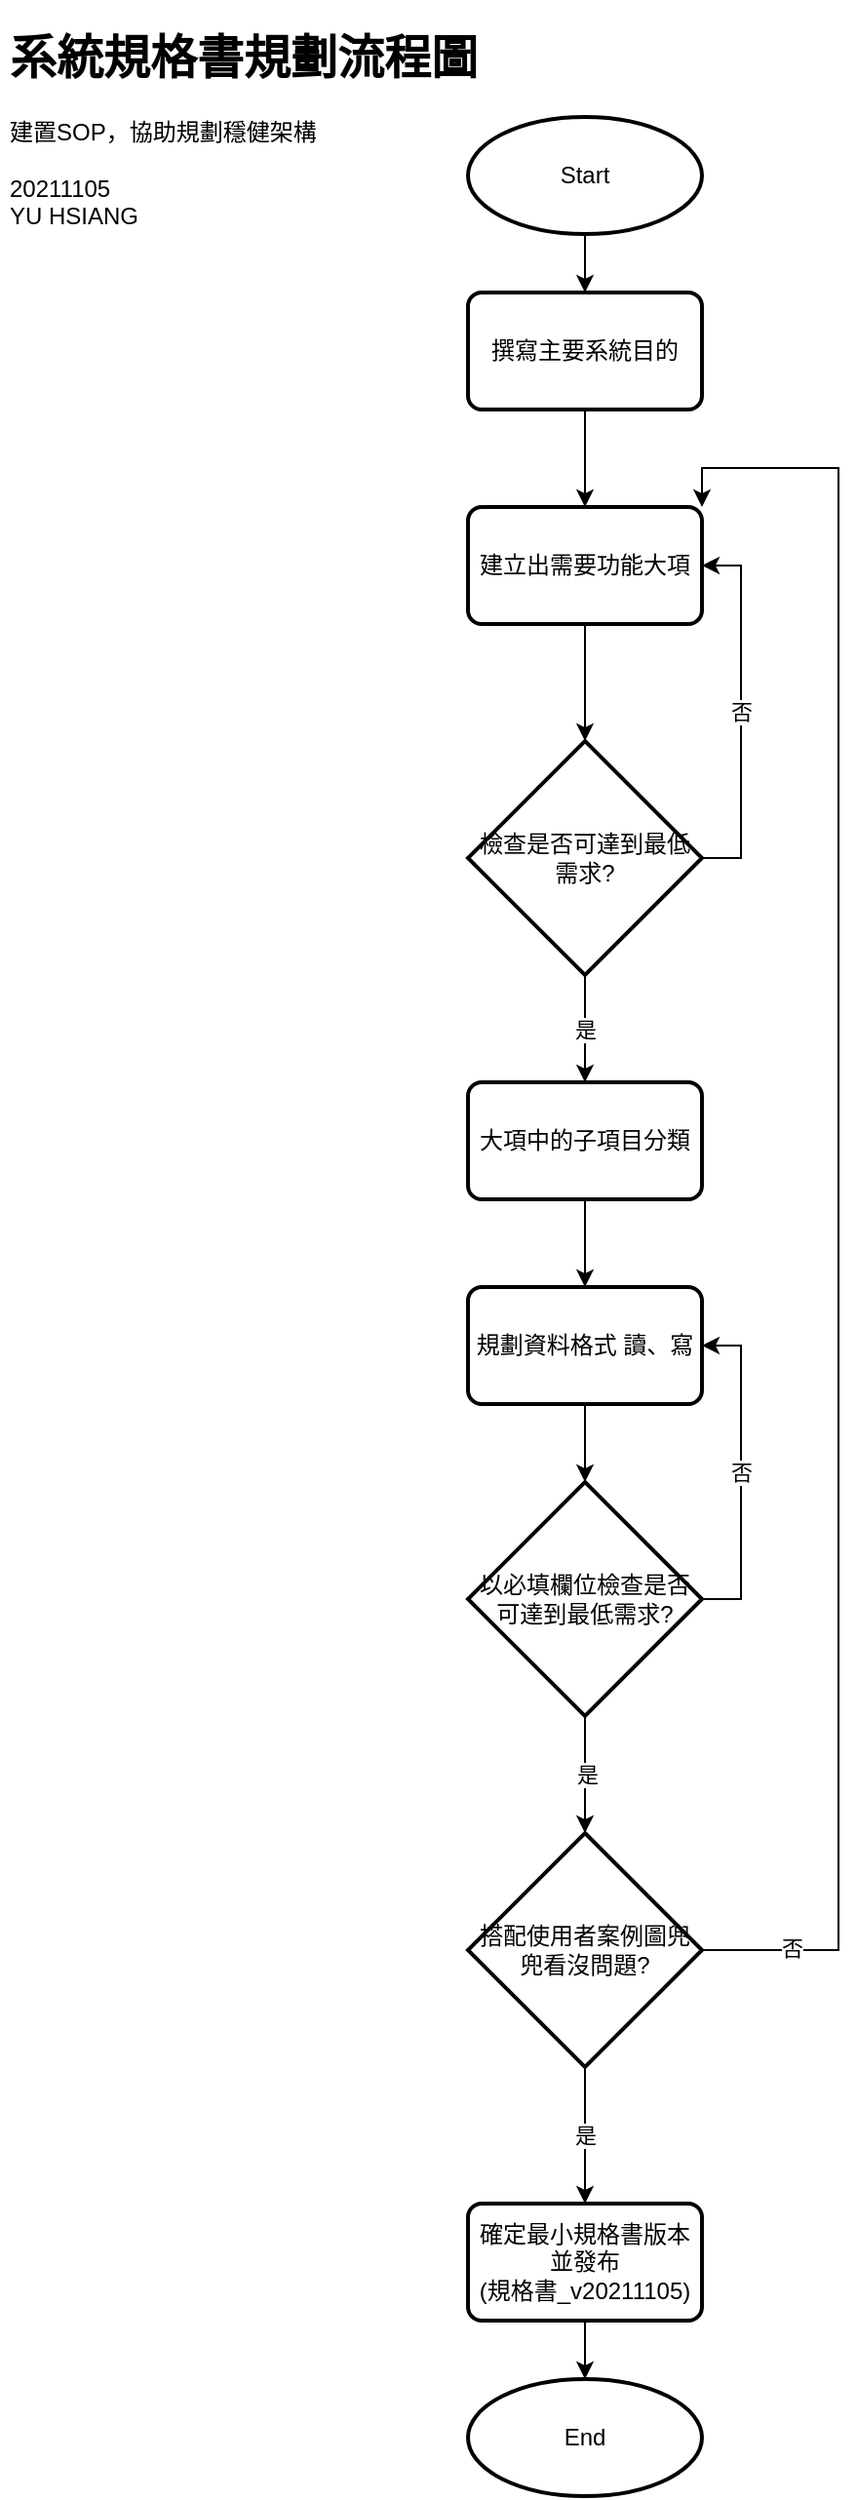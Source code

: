 <mxfile version="15.6.8" type="device"><diagram id="4ZNbAx4IfElN8y3qgS5P" name="Page-1"><mxGraphModel dx="870" dy="584" grid="1" gridSize="10" guides="1" tooltips="1" connect="1" arrows="1" fold="1" page="1" pageScale="1" pageWidth="827" pageHeight="1169" math="0" shadow="0"><root><mxCell id="0"/><mxCell id="1" parent="0"/><mxCell id="A7Ur6f7OPCV7zLfDLtBG-33" value="&lt;h1&gt;系統規格書規劃流程圖&lt;/h1&gt;&lt;div&gt;建置SOP，協助規劃穩健架構&lt;br&gt;&lt;/div&gt;&lt;div&gt;&lt;br&gt;&lt;/div&gt;&lt;div&gt;20211105&lt;/div&gt;&lt;div&gt;YU HSIANG&lt;br&gt;&lt;/div&gt;" style="text;html=1;strokeColor=none;fillColor=none;spacing=5;spacingTop=-20;whiteSpace=wrap;overflow=hidden;rounded=0;" parent="1" vertex="1"><mxGeometry x="40" y="40" width="330" height="130" as="geometry"/></mxCell><mxCell id="G78BICb1_Nsjx389LNUQ-3" style="edgeStyle=orthogonalEdgeStyle;rounded=0;orthogonalLoop=1;jettySize=auto;html=1;exitX=0.5;exitY=1;exitDx=0;exitDy=0;exitPerimeter=0;" edge="1" parent="1" source="G78BICb1_Nsjx389LNUQ-1" target="G78BICb1_Nsjx389LNUQ-2"><mxGeometry relative="1" as="geometry"/></mxCell><mxCell id="G78BICb1_Nsjx389LNUQ-1" value="Start" style="strokeWidth=2;html=1;shape=mxgraph.flowchart.start_1;whiteSpace=wrap;" vertex="1" parent="1"><mxGeometry x="280" y="90" width="120" height="60" as="geometry"/></mxCell><mxCell id="G78BICb1_Nsjx389LNUQ-5" style="edgeStyle=orthogonalEdgeStyle;rounded=0;orthogonalLoop=1;jettySize=auto;html=1;exitX=0.5;exitY=1;exitDx=0;exitDy=0;entryX=0.5;entryY=0;entryDx=0;entryDy=0;" edge="1" parent="1" source="G78BICb1_Nsjx389LNUQ-2" target="G78BICb1_Nsjx389LNUQ-6"><mxGeometry relative="1" as="geometry"><mxPoint x="340" y="270" as="targetPoint"/></mxGeometry></mxCell><mxCell id="G78BICb1_Nsjx389LNUQ-2" value="撰寫主要系統目的" style="rounded=1;whiteSpace=wrap;html=1;absoluteArcSize=1;arcSize=14;strokeWidth=2;" vertex="1" parent="1"><mxGeometry x="280" y="180" width="120" height="60" as="geometry"/></mxCell><mxCell id="G78BICb1_Nsjx389LNUQ-13" style="edgeStyle=orthogonalEdgeStyle;rounded=0;orthogonalLoop=1;jettySize=auto;html=1;exitX=0.5;exitY=1;exitDx=0;exitDy=0;entryX=0.5;entryY=0;entryDx=0;entryDy=0;entryPerimeter=0;" edge="1" parent="1" source="G78BICb1_Nsjx389LNUQ-6" target="G78BICb1_Nsjx389LNUQ-12"><mxGeometry relative="1" as="geometry"/></mxCell><mxCell id="G78BICb1_Nsjx389LNUQ-6" value="建立出需要功能大項" style="rounded=1;whiteSpace=wrap;html=1;absoluteArcSize=1;arcSize=14;strokeWidth=2;" vertex="1" parent="1"><mxGeometry x="280" y="290" width="120" height="60" as="geometry"/></mxCell><mxCell id="G78BICb1_Nsjx389LNUQ-18" value="是" style="edgeStyle=orthogonalEdgeStyle;rounded=0;orthogonalLoop=1;jettySize=auto;html=1;exitX=0.5;exitY=1;exitDx=0;exitDy=0;exitPerimeter=0;entryX=0.5;entryY=0;entryDx=0;entryDy=0;" edge="1" parent="1" source="G78BICb1_Nsjx389LNUQ-12" target="G78BICb1_Nsjx389LNUQ-17"><mxGeometry relative="1" as="geometry"/></mxCell><mxCell id="G78BICb1_Nsjx389LNUQ-19" value="否" style="edgeStyle=orthogonalEdgeStyle;rounded=0;orthogonalLoop=1;jettySize=auto;html=1;exitX=1;exitY=0.5;exitDx=0;exitDy=0;exitPerimeter=0;entryX=1;entryY=0.5;entryDx=0;entryDy=0;" edge="1" parent="1" source="G78BICb1_Nsjx389LNUQ-12" target="G78BICb1_Nsjx389LNUQ-6"><mxGeometry relative="1" as="geometry"/></mxCell><mxCell id="G78BICb1_Nsjx389LNUQ-12" value="檢查是否可達到最低需求?" style="strokeWidth=2;html=1;shape=mxgraph.flowchart.decision;whiteSpace=wrap;" vertex="1" parent="1"><mxGeometry x="280" y="410" width="120" height="120" as="geometry"/></mxCell><mxCell id="G78BICb1_Nsjx389LNUQ-22" style="edgeStyle=orthogonalEdgeStyle;rounded=0;orthogonalLoop=1;jettySize=auto;html=1;exitX=0.5;exitY=1;exitDx=0;exitDy=0;entryX=0.5;entryY=0;entryDx=0;entryDy=0;entryPerimeter=0;" edge="1" parent="1" source="G78BICb1_Nsjx389LNUQ-15" target="G78BICb1_Nsjx389LNUQ-21"><mxGeometry relative="1" as="geometry"/></mxCell><mxCell id="G78BICb1_Nsjx389LNUQ-15" value="規劃資料格式 讀、寫" style="rounded=1;whiteSpace=wrap;html=1;absoluteArcSize=1;arcSize=14;strokeWidth=2;" vertex="1" parent="1"><mxGeometry x="280" y="690" width="120" height="60" as="geometry"/></mxCell><mxCell id="G78BICb1_Nsjx389LNUQ-20" style="edgeStyle=orthogonalEdgeStyle;rounded=0;orthogonalLoop=1;jettySize=auto;html=1;exitX=0.5;exitY=1;exitDx=0;exitDy=0;entryX=0.5;entryY=0;entryDx=0;entryDy=0;" edge="1" parent="1" source="G78BICb1_Nsjx389LNUQ-17" target="G78BICb1_Nsjx389LNUQ-15"><mxGeometry relative="1" as="geometry"/></mxCell><mxCell id="G78BICb1_Nsjx389LNUQ-17" value="大項中的子項目分類" style="rounded=1;whiteSpace=wrap;html=1;absoluteArcSize=1;arcSize=14;strokeWidth=2;" vertex="1" parent="1"><mxGeometry x="280" y="585" width="120" height="60" as="geometry"/></mxCell><mxCell id="G78BICb1_Nsjx389LNUQ-23" value="否" style="edgeStyle=orthogonalEdgeStyle;rounded=0;orthogonalLoop=1;jettySize=auto;html=1;exitX=1;exitY=0.5;exitDx=0;exitDy=0;exitPerimeter=0;entryX=1;entryY=0.5;entryDx=0;entryDy=0;" edge="1" parent="1" source="G78BICb1_Nsjx389LNUQ-21" target="G78BICb1_Nsjx389LNUQ-15"><mxGeometry relative="1" as="geometry"/></mxCell><mxCell id="G78BICb1_Nsjx389LNUQ-25" value="是" style="edgeStyle=orthogonalEdgeStyle;rounded=0;orthogonalLoop=1;jettySize=auto;html=1;exitX=0.5;exitY=1;exitDx=0;exitDy=0;exitPerimeter=0;" edge="1" parent="1" source="G78BICb1_Nsjx389LNUQ-21"><mxGeometry relative="1" as="geometry"><mxPoint x="340" y="970" as="targetPoint"/></mxGeometry></mxCell><mxCell id="G78BICb1_Nsjx389LNUQ-21" value="以必填欄位檢查是否可達到最低需求?" style="strokeWidth=2;html=1;shape=mxgraph.flowchart.decision;whiteSpace=wrap;" vertex="1" parent="1"><mxGeometry x="280" y="790" width="120" height="120" as="geometry"/></mxCell><mxCell id="G78BICb1_Nsjx389LNUQ-28" style="edgeStyle=orthogonalEdgeStyle;rounded=0;orthogonalLoop=1;jettySize=auto;html=1;exitX=1;exitY=0.5;exitDx=0;exitDy=0;exitPerimeter=0;entryX=1;entryY=0;entryDx=0;entryDy=0;" edge="1" parent="1" source="G78BICb1_Nsjx389LNUQ-26" target="G78BICb1_Nsjx389LNUQ-6"><mxGeometry relative="1" as="geometry"><Array as="points"><mxPoint x="470" y="1030"/><mxPoint x="470" y="270"/><mxPoint x="400" y="270"/></Array></mxGeometry></mxCell><mxCell id="G78BICb1_Nsjx389LNUQ-30" value="否" style="edgeLabel;html=1;align=center;verticalAlign=middle;resizable=0;points=[];" vertex="1" connectable="0" parent="G78BICb1_Nsjx389LNUQ-28"><mxGeometry x="-0.9" y="1" relative="1" as="geometry"><mxPoint as="offset"/></mxGeometry></mxCell><mxCell id="G78BICb1_Nsjx389LNUQ-34" value="是" style="edgeStyle=orthogonalEdgeStyle;rounded=0;orthogonalLoop=1;jettySize=auto;html=1;exitX=0.5;exitY=1;exitDx=0;exitDy=0;exitPerimeter=0;entryX=0.5;entryY=0;entryDx=0;entryDy=0;" edge="1" parent="1" source="G78BICb1_Nsjx389LNUQ-26" target="G78BICb1_Nsjx389LNUQ-33"><mxGeometry relative="1" as="geometry"><Array as="points"><mxPoint x="340" y="1110"/><mxPoint x="340" y="1110"/></Array></mxGeometry></mxCell><mxCell id="G78BICb1_Nsjx389LNUQ-26" value="搭配使用者案例圖兜兜看沒問題?" style="strokeWidth=2;html=1;shape=mxgraph.flowchart.decision;whiteSpace=wrap;" vertex="1" parent="1"><mxGeometry x="280" y="970" width="120" height="120" as="geometry"/></mxCell><mxCell id="G78BICb1_Nsjx389LNUQ-31" value="End" style="strokeWidth=2;html=1;shape=mxgraph.flowchart.start_1;whiteSpace=wrap;" vertex="1" parent="1"><mxGeometry x="280" y="1250" width="120" height="60" as="geometry"/></mxCell><mxCell id="G78BICb1_Nsjx389LNUQ-35" style="edgeStyle=orthogonalEdgeStyle;rounded=0;orthogonalLoop=1;jettySize=auto;html=1;exitX=0.5;exitY=1;exitDx=0;exitDy=0;entryX=0.5;entryY=0;entryDx=0;entryDy=0;entryPerimeter=0;" edge="1" parent="1" source="G78BICb1_Nsjx389LNUQ-33" target="G78BICb1_Nsjx389LNUQ-31"><mxGeometry relative="1" as="geometry"/></mxCell><mxCell id="G78BICb1_Nsjx389LNUQ-33" value="&lt;div&gt;確定最小規格書版本並發布&lt;/div&gt;&lt;div&gt;(規格書_v20211105)&lt;/div&gt;" style="rounded=1;whiteSpace=wrap;html=1;absoluteArcSize=1;arcSize=14;strokeWidth=2;" vertex="1" parent="1"><mxGeometry x="280" y="1160" width="120" height="60" as="geometry"/></mxCell></root></mxGraphModel></diagram></mxfile>